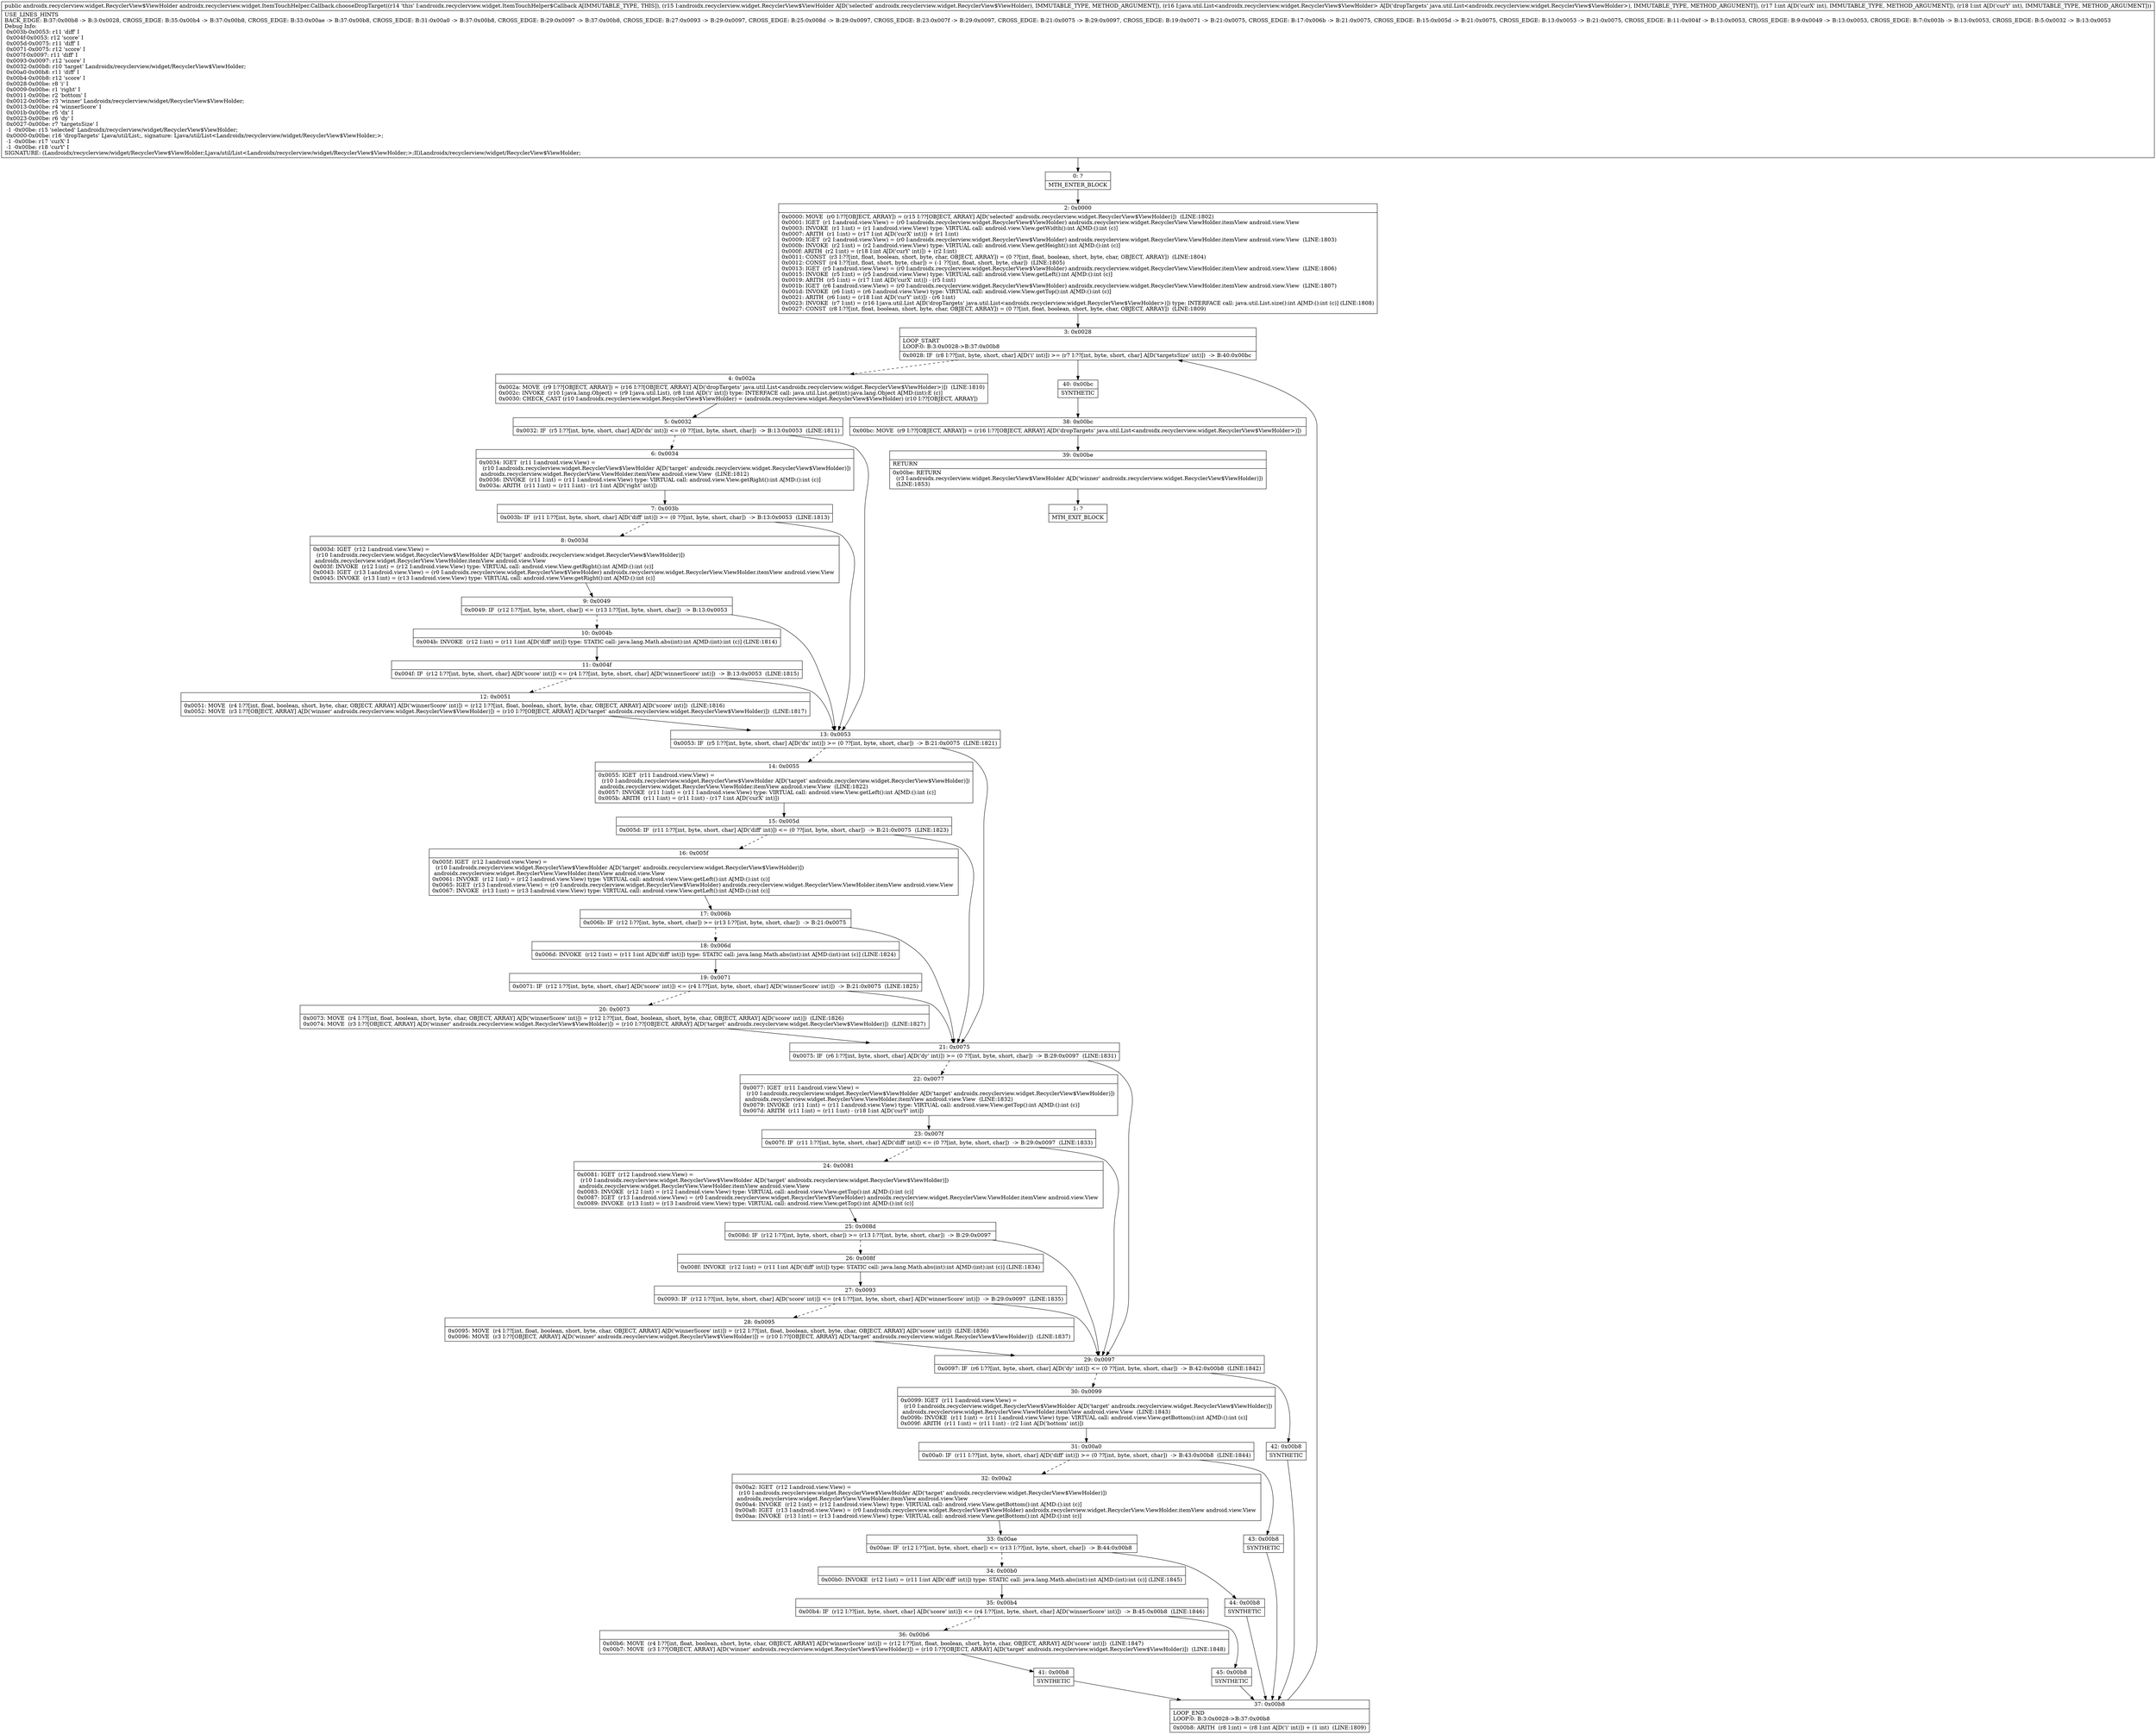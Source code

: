 digraph "CFG forandroidx.recyclerview.widget.ItemTouchHelper.Callback.chooseDropTarget(Landroidx\/recyclerview\/widget\/RecyclerView$ViewHolder;Ljava\/util\/List;II)Landroidx\/recyclerview\/widget\/RecyclerView$ViewHolder;" {
Node_0 [shape=record,label="{0\:\ ?|MTH_ENTER_BLOCK\l}"];
Node_2 [shape=record,label="{2\:\ 0x0000|0x0000: MOVE  (r0 I:??[OBJECT, ARRAY]) = (r15 I:??[OBJECT, ARRAY] A[D('selected' androidx.recyclerview.widget.RecyclerView$ViewHolder)])  (LINE:1802)\l0x0001: IGET  (r1 I:android.view.View) = (r0 I:androidx.recyclerview.widget.RecyclerView$ViewHolder) androidx.recyclerview.widget.RecyclerView.ViewHolder.itemView android.view.View \l0x0003: INVOKE  (r1 I:int) = (r1 I:android.view.View) type: VIRTUAL call: android.view.View.getWidth():int A[MD:():int (c)]\l0x0007: ARITH  (r1 I:int) = (r17 I:int A[D('curX' int)]) + (r1 I:int) \l0x0009: IGET  (r2 I:android.view.View) = (r0 I:androidx.recyclerview.widget.RecyclerView$ViewHolder) androidx.recyclerview.widget.RecyclerView.ViewHolder.itemView android.view.View  (LINE:1803)\l0x000b: INVOKE  (r2 I:int) = (r2 I:android.view.View) type: VIRTUAL call: android.view.View.getHeight():int A[MD:():int (c)]\l0x000f: ARITH  (r2 I:int) = (r18 I:int A[D('curY' int)]) + (r2 I:int) \l0x0011: CONST  (r3 I:??[int, float, boolean, short, byte, char, OBJECT, ARRAY]) = (0 ??[int, float, boolean, short, byte, char, OBJECT, ARRAY])  (LINE:1804)\l0x0012: CONST  (r4 I:??[int, float, short, byte, char]) = (\-1 ??[int, float, short, byte, char])  (LINE:1805)\l0x0013: IGET  (r5 I:android.view.View) = (r0 I:androidx.recyclerview.widget.RecyclerView$ViewHolder) androidx.recyclerview.widget.RecyclerView.ViewHolder.itemView android.view.View  (LINE:1806)\l0x0015: INVOKE  (r5 I:int) = (r5 I:android.view.View) type: VIRTUAL call: android.view.View.getLeft():int A[MD:():int (c)]\l0x0019: ARITH  (r5 I:int) = (r17 I:int A[D('curX' int)]) \- (r5 I:int) \l0x001b: IGET  (r6 I:android.view.View) = (r0 I:androidx.recyclerview.widget.RecyclerView$ViewHolder) androidx.recyclerview.widget.RecyclerView.ViewHolder.itemView android.view.View  (LINE:1807)\l0x001d: INVOKE  (r6 I:int) = (r6 I:android.view.View) type: VIRTUAL call: android.view.View.getTop():int A[MD:():int (c)]\l0x0021: ARITH  (r6 I:int) = (r18 I:int A[D('curY' int)]) \- (r6 I:int) \l0x0023: INVOKE  (r7 I:int) = (r16 I:java.util.List A[D('dropTargets' java.util.List\<androidx.recyclerview.widget.RecyclerView$ViewHolder\>)]) type: INTERFACE call: java.util.List.size():int A[MD:():int (c)] (LINE:1808)\l0x0027: CONST  (r8 I:??[int, float, boolean, short, byte, char, OBJECT, ARRAY]) = (0 ??[int, float, boolean, short, byte, char, OBJECT, ARRAY])  (LINE:1809)\l}"];
Node_3 [shape=record,label="{3\:\ 0x0028|LOOP_START\lLOOP:0: B:3:0x0028\-\>B:37:0x00b8\l|0x0028: IF  (r8 I:??[int, byte, short, char] A[D('i' int)]) \>= (r7 I:??[int, byte, short, char] A[D('targetsSize' int)])  \-\> B:40:0x00bc \l}"];
Node_4 [shape=record,label="{4\:\ 0x002a|0x002a: MOVE  (r9 I:??[OBJECT, ARRAY]) = (r16 I:??[OBJECT, ARRAY] A[D('dropTargets' java.util.List\<androidx.recyclerview.widget.RecyclerView$ViewHolder\>)])  (LINE:1810)\l0x002c: INVOKE  (r10 I:java.lang.Object) = (r9 I:java.util.List), (r8 I:int A[D('i' int)]) type: INTERFACE call: java.util.List.get(int):java.lang.Object A[MD:(int):E (c)]\l0x0030: CHECK_CAST (r10 I:androidx.recyclerview.widget.RecyclerView$ViewHolder) = (androidx.recyclerview.widget.RecyclerView$ViewHolder) (r10 I:??[OBJECT, ARRAY]) \l}"];
Node_5 [shape=record,label="{5\:\ 0x0032|0x0032: IF  (r5 I:??[int, byte, short, char] A[D('dx' int)]) \<= (0 ??[int, byte, short, char])  \-\> B:13:0x0053  (LINE:1811)\l}"];
Node_6 [shape=record,label="{6\:\ 0x0034|0x0034: IGET  (r11 I:android.view.View) = \l  (r10 I:androidx.recyclerview.widget.RecyclerView$ViewHolder A[D('target' androidx.recyclerview.widget.RecyclerView$ViewHolder)])\l androidx.recyclerview.widget.RecyclerView.ViewHolder.itemView android.view.View  (LINE:1812)\l0x0036: INVOKE  (r11 I:int) = (r11 I:android.view.View) type: VIRTUAL call: android.view.View.getRight():int A[MD:():int (c)]\l0x003a: ARITH  (r11 I:int) = (r11 I:int) \- (r1 I:int A[D('right' int)]) \l}"];
Node_7 [shape=record,label="{7\:\ 0x003b|0x003b: IF  (r11 I:??[int, byte, short, char] A[D('diff' int)]) \>= (0 ??[int, byte, short, char])  \-\> B:13:0x0053  (LINE:1813)\l}"];
Node_8 [shape=record,label="{8\:\ 0x003d|0x003d: IGET  (r12 I:android.view.View) = \l  (r10 I:androidx.recyclerview.widget.RecyclerView$ViewHolder A[D('target' androidx.recyclerview.widget.RecyclerView$ViewHolder)])\l androidx.recyclerview.widget.RecyclerView.ViewHolder.itemView android.view.View \l0x003f: INVOKE  (r12 I:int) = (r12 I:android.view.View) type: VIRTUAL call: android.view.View.getRight():int A[MD:():int (c)]\l0x0043: IGET  (r13 I:android.view.View) = (r0 I:androidx.recyclerview.widget.RecyclerView$ViewHolder) androidx.recyclerview.widget.RecyclerView.ViewHolder.itemView android.view.View \l0x0045: INVOKE  (r13 I:int) = (r13 I:android.view.View) type: VIRTUAL call: android.view.View.getRight():int A[MD:():int (c)]\l}"];
Node_9 [shape=record,label="{9\:\ 0x0049|0x0049: IF  (r12 I:??[int, byte, short, char]) \<= (r13 I:??[int, byte, short, char])  \-\> B:13:0x0053 \l}"];
Node_10 [shape=record,label="{10\:\ 0x004b|0x004b: INVOKE  (r12 I:int) = (r11 I:int A[D('diff' int)]) type: STATIC call: java.lang.Math.abs(int):int A[MD:(int):int (c)] (LINE:1814)\l}"];
Node_11 [shape=record,label="{11\:\ 0x004f|0x004f: IF  (r12 I:??[int, byte, short, char] A[D('score' int)]) \<= (r4 I:??[int, byte, short, char] A[D('winnerScore' int)])  \-\> B:13:0x0053  (LINE:1815)\l}"];
Node_12 [shape=record,label="{12\:\ 0x0051|0x0051: MOVE  (r4 I:??[int, float, boolean, short, byte, char, OBJECT, ARRAY] A[D('winnerScore' int)]) = (r12 I:??[int, float, boolean, short, byte, char, OBJECT, ARRAY] A[D('score' int)])  (LINE:1816)\l0x0052: MOVE  (r3 I:??[OBJECT, ARRAY] A[D('winner' androidx.recyclerview.widget.RecyclerView$ViewHolder)]) = (r10 I:??[OBJECT, ARRAY] A[D('target' androidx.recyclerview.widget.RecyclerView$ViewHolder)])  (LINE:1817)\l}"];
Node_13 [shape=record,label="{13\:\ 0x0053|0x0053: IF  (r5 I:??[int, byte, short, char] A[D('dx' int)]) \>= (0 ??[int, byte, short, char])  \-\> B:21:0x0075  (LINE:1821)\l}"];
Node_14 [shape=record,label="{14\:\ 0x0055|0x0055: IGET  (r11 I:android.view.View) = \l  (r10 I:androidx.recyclerview.widget.RecyclerView$ViewHolder A[D('target' androidx.recyclerview.widget.RecyclerView$ViewHolder)])\l androidx.recyclerview.widget.RecyclerView.ViewHolder.itemView android.view.View  (LINE:1822)\l0x0057: INVOKE  (r11 I:int) = (r11 I:android.view.View) type: VIRTUAL call: android.view.View.getLeft():int A[MD:():int (c)]\l0x005b: ARITH  (r11 I:int) = (r11 I:int) \- (r17 I:int A[D('curX' int)]) \l}"];
Node_15 [shape=record,label="{15\:\ 0x005d|0x005d: IF  (r11 I:??[int, byte, short, char] A[D('diff' int)]) \<= (0 ??[int, byte, short, char])  \-\> B:21:0x0075  (LINE:1823)\l}"];
Node_16 [shape=record,label="{16\:\ 0x005f|0x005f: IGET  (r12 I:android.view.View) = \l  (r10 I:androidx.recyclerview.widget.RecyclerView$ViewHolder A[D('target' androidx.recyclerview.widget.RecyclerView$ViewHolder)])\l androidx.recyclerview.widget.RecyclerView.ViewHolder.itemView android.view.View \l0x0061: INVOKE  (r12 I:int) = (r12 I:android.view.View) type: VIRTUAL call: android.view.View.getLeft():int A[MD:():int (c)]\l0x0065: IGET  (r13 I:android.view.View) = (r0 I:androidx.recyclerview.widget.RecyclerView$ViewHolder) androidx.recyclerview.widget.RecyclerView.ViewHolder.itemView android.view.View \l0x0067: INVOKE  (r13 I:int) = (r13 I:android.view.View) type: VIRTUAL call: android.view.View.getLeft():int A[MD:():int (c)]\l}"];
Node_17 [shape=record,label="{17\:\ 0x006b|0x006b: IF  (r12 I:??[int, byte, short, char]) \>= (r13 I:??[int, byte, short, char])  \-\> B:21:0x0075 \l}"];
Node_18 [shape=record,label="{18\:\ 0x006d|0x006d: INVOKE  (r12 I:int) = (r11 I:int A[D('diff' int)]) type: STATIC call: java.lang.Math.abs(int):int A[MD:(int):int (c)] (LINE:1824)\l}"];
Node_19 [shape=record,label="{19\:\ 0x0071|0x0071: IF  (r12 I:??[int, byte, short, char] A[D('score' int)]) \<= (r4 I:??[int, byte, short, char] A[D('winnerScore' int)])  \-\> B:21:0x0075  (LINE:1825)\l}"];
Node_20 [shape=record,label="{20\:\ 0x0073|0x0073: MOVE  (r4 I:??[int, float, boolean, short, byte, char, OBJECT, ARRAY] A[D('winnerScore' int)]) = (r12 I:??[int, float, boolean, short, byte, char, OBJECT, ARRAY] A[D('score' int)])  (LINE:1826)\l0x0074: MOVE  (r3 I:??[OBJECT, ARRAY] A[D('winner' androidx.recyclerview.widget.RecyclerView$ViewHolder)]) = (r10 I:??[OBJECT, ARRAY] A[D('target' androidx.recyclerview.widget.RecyclerView$ViewHolder)])  (LINE:1827)\l}"];
Node_21 [shape=record,label="{21\:\ 0x0075|0x0075: IF  (r6 I:??[int, byte, short, char] A[D('dy' int)]) \>= (0 ??[int, byte, short, char])  \-\> B:29:0x0097  (LINE:1831)\l}"];
Node_22 [shape=record,label="{22\:\ 0x0077|0x0077: IGET  (r11 I:android.view.View) = \l  (r10 I:androidx.recyclerview.widget.RecyclerView$ViewHolder A[D('target' androidx.recyclerview.widget.RecyclerView$ViewHolder)])\l androidx.recyclerview.widget.RecyclerView.ViewHolder.itemView android.view.View  (LINE:1832)\l0x0079: INVOKE  (r11 I:int) = (r11 I:android.view.View) type: VIRTUAL call: android.view.View.getTop():int A[MD:():int (c)]\l0x007d: ARITH  (r11 I:int) = (r11 I:int) \- (r18 I:int A[D('curY' int)]) \l}"];
Node_23 [shape=record,label="{23\:\ 0x007f|0x007f: IF  (r11 I:??[int, byte, short, char] A[D('diff' int)]) \<= (0 ??[int, byte, short, char])  \-\> B:29:0x0097  (LINE:1833)\l}"];
Node_24 [shape=record,label="{24\:\ 0x0081|0x0081: IGET  (r12 I:android.view.View) = \l  (r10 I:androidx.recyclerview.widget.RecyclerView$ViewHolder A[D('target' androidx.recyclerview.widget.RecyclerView$ViewHolder)])\l androidx.recyclerview.widget.RecyclerView.ViewHolder.itemView android.view.View \l0x0083: INVOKE  (r12 I:int) = (r12 I:android.view.View) type: VIRTUAL call: android.view.View.getTop():int A[MD:():int (c)]\l0x0087: IGET  (r13 I:android.view.View) = (r0 I:androidx.recyclerview.widget.RecyclerView$ViewHolder) androidx.recyclerview.widget.RecyclerView.ViewHolder.itemView android.view.View \l0x0089: INVOKE  (r13 I:int) = (r13 I:android.view.View) type: VIRTUAL call: android.view.View.getTop():int A[MD:():int (c)]\l}"];
Node_25 [shape=record,label="{25\:\ 0x008d|0x008d: IF  (r12 I:??[int, byte, short, char]) \>= (r13 I:??[int, byte, short, char])  \-\> B:29:0x0097 \l}"];
Node_26 [shape=record,label="{26\:\ 0x008f|0x008f: INVOKE  (r12 I:int) = (r11 I:int A[D('diff' int)]) type: STATIC call: java.lang.Math.abs(int):int A[MD:(int):int (c)] (LINE:1834)\l}"];
Node_27 [shape=record,label="{27\:\ 0x0093|0x0093: IF  (r12 I:??[int, byte, short, char] A[D('score' int)]) \<= (r4 I:??[int, byte, short, char] A[D('winnerScore' int)])  \-\> B:29:0x0097  (LINE:1835)\l}"];
Node_28 [shape=record,label="{28\:\ 0x0095|0x0095: MOVE  (r4 I:??[int, float, boolean, short, byte, char, OBJECT, ARRAY] A[D('winnerScore' int)]) = (r12 I:??[int, float, boolean, short, byte, char, OBJECT, ARRAY] A[D('score' int)])  (LINE:1836)\l0x0096: MOVE  (r3 I:??[OBJECT, ARRAY] A[D('winner' androidx.recyclerview.widget.RecyclerView$ViewHolder)]) = (r10 I:??[OBJECT, ARRAY] A[D('target' androidx.recyclerview.widget.RecyclerView$ViewHolder)])  (LINE:1837)\l}"];
Node_29 [shape=record,label="{29\:\ 0x0097|0x0097: IF  (r6 I:??[int, byte, short, char] A[D('dy' int)]) \<= (0 ??[int, byte, short, char])  \-\> B:42:0x00b8  (LINE:1842)\l}"];
Node_30 [shape=record,label="{30\:\ 0x0099|0x0099: IGET  (r11 I:android.view.View) = \l  (r10 I:androidx.recyclerview.widget.RecyclerView$ViewHolder A[D('target' androidx.recyclerview.widget.RecyclerView$ViewHolder)])\l androidx.recyclerview.widget.RecyclerView.ViewHolder.itemView android.view.View  (LINE:1843)\l0x009b: INVOKE  (r11 I:int) = (r11 I:android.view.View) type: VIRTUAL call: android.view.View.getBottom():int A[MD:():int (c)]\l0x009f: ARITH  (r11 I:int) = (r11 I:int) \- (r2 I:int A[D('bottom' int)]) \l}"];
Node_31 [shape=record,label="{31\:\ 0x00a0|0x00a0: IF  (r11 I:??[int, byte, short, char] A[D('diff' int)]) \>= (0 ??[int, byte, short, char])  \-\> B:43:0x00b8  (LINE:1844)\l}"];
Node_32 [shape=record,label="{32\:\ 0x00a2|0x00a2: IGET  (r12 I:android.view.View) = \l  (r10 I:androidx.recyclerview.widget.RecyclerView$ViewHolder A[D('target' androidx.recyclerview.widget.RecyclerView$ViewHolder)])\l androidx.recyclerview.widget.RecyclerView.ViewHolder.itemView android.view.View \l0x00a4: INVOKE  (r12 I:int) = (r12 I:android.view.View) type: VIRTUAL call: android.view.View.getBottom():int A[MD:():int (c)]\l0x00a8: IGET  (r13 I:android.view.View) = (r0 I:androidx.recyclerview.widget.RecyclerView$ViewHolder) androidx.recyclerview.widget.RecyclerView.ViewHolder.itemView android.view.View \l0x00aa: INVOKE  (r13 I:int) = (r13 I:android.view.View) type: VIRTUAL call: android.view.View.getBottom():int A[MD:():int (c)]\l}"];
Node_33 [shape=record,label="{33\:\ 0x00ae|0x00ae: IF  (r12 I:??[int, byte, short, char]) \<= (r13 I:??[int, byte, short, char])  \-\> B:44:0x00b8 \l}"];
Node_34 [shape=record,label="{34\:\ 0x00b0|0x00b0: INVOKE  (r12 I:int) = (r11 I:int A[D('diff' int)]) type: STATIC call: java.lang.Math.abs(int):int A[MD:(int):int (c)] (LINE:1845)\l}"];
Node_35 [shape=record,label="{35\:\ 0x00b4|0x00b4: IF  (r12 I:??[int, byte, short, char] A[D('score' int)]) \<= (r4 I:??[int, byte, short, char] A[D('winnerScore' int)])  \-\> B:45:0x00b8  (LINE:1846)\l}"];
Node_36 [shape=record,label="{36\:\ 0x00b6|0x00b6: MOVE  (r4 I:??[int, float, boolean, short, byte, char, OBJECT, ARRAY] A[D('winnerScore' int)]) = (r12 I:??[int, float, boolean, short, byte, char, OBJECT, ARRAY] A[D('score' int)])  (LINE:1847)\l0x00b7: MOVE  (r3 I:??[OBJECT, ARRAY] A[D('winner' androidx.recyclerview.widget.RecyclerView$ViewHolder)]) = (r10 I:??[OBJECT, ARRAY] A[D('target' androidx.recyclerview.widget.RecyclerView$ViewHolder)])  (LINE:1848)\l}"];
Node_41 [shape=record,label="{41\:\ 0x00b8|SYNTHETIC\l}"];
Node_37 [shape=record,label="{37\:\ 0x00b8|LOOP_END\lLOOP:0: B:3:0x0028\-\>B:37:0x00b8\l|0x00b8: ARITH  (r8 I:int) = (r8 I:int A[D('i' int)]) + (1 int)  (LINE:1809)\l}"];
Node_45 [shape=record,label="{45\:\ 0x00b8|SYNTHETIC\l}"];
Node_44 [shape=record,label="{44\:\ 0x00b8|SYNTHETIC\l}"];
Node_43 [shape=record,label="{43\:\ 0x00b8|SYNTHETIC\l}"];
Node_42 [shape=record,label="{42\:\ 0x00b8|SYNTHETIC\l}"];
Node_40 [shape=record,label="{40\:\ 0x00bc|SYNTHETIC\l}"];
Node_38 [shape=record,label="{38\:\ 0x00bc|0x00bc: MOVE  (r9 I:??[OBJECT, ARRAY]) = (r16 I:??[OBJECT, ARRAY] A[D('dropTargets' java.util.List\<androidx.recyclerview.widget.RecyclerView$ViewHolder\>)]) \l}"];
Node_39 [shape=record,label="{39\:\ 0x00be|RETURN\l|0x00be: RETURN  \l  (r3 I:androidx.recyclerview.widget.RecyclerView$ViewHolder A[D('winner' androidx.recyclerview.widget.RecyclerView$ViewHolder)])\l  (LINE:1853)\l}"];
Node_1 [shape=record,label="{1\:\ ?|MTH_EXIT_BLOCK\l}"];
MethodNode[shape=record,label="{public androidx.recyclerview.widget.RecyclerView$ViewHolder androidx.recyclerview.widget.ItemTouchHelper.Callback.chooseDropTarget((r14 'this' I:androidx.recyclerview.widget.ItemTouchHelper$Callback A[IMMUTABLE_TYPE, THIS]), (r15 I:androidx.recyclerview.widget.RecyclerView$ViewHolder A[D('selected' androidx.recyclerview.widget.RecyclerView$ViewHolder), IMMUTABLE_TYPE, METHOD_ARGUMENT]), (r16 I:java.util.List\<androidx.recyclerview.widget.RecyclerView$ViewHolder\> A[D('dropTargets' java.util.List\<androidx.recyclerview.widget.RecyclerView$ViewHolder\>), IMMUTABLE_TYPE, METHOD_ARGUMENT]), (r17 I:int A[D('curX' int), IMMUTABLE_TYPE, METHOD_ARGUMENT]), (r18 I:int A[D('curY' int), IMMUTABLE_TYPE, METHOD_ARGUMENT]))  | USE_LINES_HINTS\lBACK_EDGE: B:37:0x00b8 \-\> B:3:0x0028, CROSS_EDGE: B:35:0x00b4 \-\> B:37:0x00b8, CROSS_EDGE: B:33:0x00ae \-\> B:37:0x00b8, CROSS_EDGE: B:31:0x00a0 \-\> B:37:0x00b8, CROSS_EDGE: B:29:0x0097 \-\> B:37:0x00b8, CROSS_EDGE: B:27:0x0093 \-\> B:29:0x0097, CROSS_EDGE: B:25:0x008d \-\> B:29:0x0097, CROSS_EDGE: B:23:0x007f \-\> B:29:0x0097, CROSS_EDGE: B:21:0x0075 \-\> B:29:0x0097, CROSS_EDGE: B:19:0x0071 \-\> B:21:0x0075, CROSS_EDGE: B:17:0x006b \-\> B:21:0x0075, CROSS_EDGE: B:15:0x005d \-\> B:21:0x0075, CROSS_EDGE: B:13:0x0053 \-\> B:21:0x0075, CROSS_EDGE: B:11:0x004f \-\> B:13:0x0053, CROSS_EDGE: B:9:0x0049 \-\> B:13:0x0053, CROSS_EDGE: B:7:0x003b \-\> B:13:0x0053, CROSS_EDGE: B:5:0x0032 \-\> B:13:0x0053\lDebug Info:\l  0x003b\-0x0053: r11 'diff' I\l  0x004f\-0x0053: r12 'score' I\l  0x005d\-0x0075: r11 'diff' I\l  0x0071\-0x0075: r12 'score' I\l  0x007f\-0x0097: r11 'diff' I\l  0x0093\-0x0097: r12 'score' I\l  0x0032\-0x00b8: r10 'target' Landroidx\/recyclerview\/widget\/RecyclerView$ViewHolder;\l  0x00a0\-0x00b8: r11 'diff' I\l  0x00b4\-0x00b8: r12 'score' I\l  0x0028\-0x00be: r8 'i' I\l  0x0009\-0x00be: r1 'right' I\l  0x0011\-0x00be: r2 'bottom' I\l  0x0012\-0x00be: r3 'winner' Landroidx\/recyclerview\/widget\/RecyclerView$ViewHolder;\l  0x0013\-0x00be: r4 'winnerScore' I\l  0x001b\-0x00be: r5 'dx' I\l  0x0023\-0x00be: r6 'dy' I\l  0x0027\-0x00be: r7 'targetsSize' I\l  \-1 \-0x00be: r15 'selected' Landroidx\/recyclerview\/widget\/RecyclerView$ViewHolder;\l  0x0000\-0x00be: r16 'dropTargets' Ljava\/util\/List;, signature: Ljava\/util\/List\<Landroidx\/recyclerview\/widget\/RecyclerView$ViewHolder;\>;\l  \-1 \-0x00be: r17 'curX' I\l  \-1 \-0x00be: r18 'curY' I\lSIGNATURE: (Landroidx\/recyclerview\/widget\/RecyclerView$ViewHolder;Ljava\/util\/List\<Landroidx\/recyclerview\/widget\/RecyclerView$ViewHolder;\>;II)Landroidx\/recyclerview\/widget\/RecyclerView$ViewHolder;\l}"];
MethodNode -> Node_0;Node_0 -> Node_2;
Node_2 -> Node_3;
Node_3 -> Node_4[style=dashed];
Node_3 -> Node_40;
Node_4 -> Node_5;
Node_5 -> Node_6[style=dashed];
Node_5 -> Node_13;
Node_6 -> Node_7;
Node_7 -> Node_8[style=dashed];
Node_7 -> Node_13;
Node_8 -> Node_9;
Node_9 -> Node_10[style=dashed];
Node_9 -> Node_13;
Node_10 -> Node_11;
Node_11 -> Node_12[style=dashed];
Node_11 -> Node_13;
Node_12 -> Node_13;
Node_13 -> Node_14[style=dashed];
Node_13 -> Node_21;
Node_14 -> Node_15;
Node_15 -> Node_16[style=dashed];
Node_15 -> Node_21;
Node_16 -> Node_17;
Node_17 -> Node_18[style=dashed];
Node_17 -> Node_21;
Node_18 -> Node_19;
Node_19 -> Node_20[style=dashed];
Node_19 -> Node_21;
Node_20 -> Node_21;
Node_21 -> Node_22[style=dashed];
Node_21 -> Node_29;
Node_22 -> Node_23;
Node_23 -> Node_24[style=dashed];
Node_23 -> Node_29;
Node_24 -> Node_25;
Node_25 -> Node_26[style=dashed];
Node_25 -> Node_29;
Node_26 -> Node_27;
Node_27 -> Node_28[style=dashed];
Node_27 -> Node_29;
Node_28 -> Node_29;
Node_29 -> Node_30[style=dashed];
Node_29 -> Node_42;
Node_30 -> Node_31;
Node_31 -> Node_32[style=dashed];
Node_31 -> Node_43;
Node_32 -> Node_33;
Node_33 -> Node_34[style=dashed];
Node_33 -> Node_44;
Node_34 -> Node_35;
Node_35 -> Node_36[style=dashed];
Node_35 -> Node_45;
Node_36 -> Node_41;
Node_41 -> Node_37;
Node_37 -> Node_3;
Node_45 -> Node_37;
Node_44 -> Node_37;
Node_43 -> Node_37;
Node_42 -> Node_37;
Node_40 -> Node_38;
Node_38 -> Node_39;
Node_39 -> Node_1;
}

